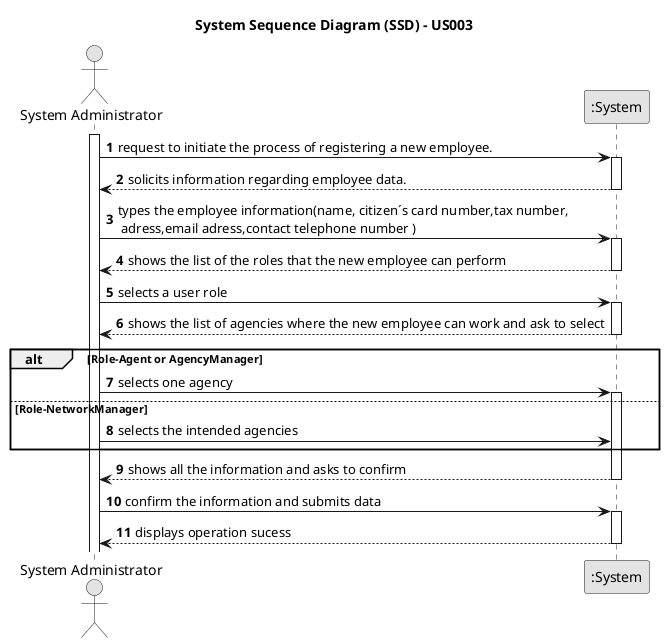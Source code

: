@startuml
skinparam monochrome true
skinparam packageStyle rectangle
skinparam shadowing false

title System Sequence Diagram (SSD) - US003

autonumber

actor "System Administrator" as Employee
participant ":System" as System


activate Employee

    Employee -> System : request to initiate the process of registering a new employee.
    activate System

        System --> Employee : solicits information regarding employee data.
    deactivate System

    Employee -> System : types the employee information(name, citizen´s card number,tax number,\n adress,email adress,contact telephone number )
    activate System

        System --> Employee : shows the list of the roles that the new employee can perform
    deactivate System

    Employee -> System : selects a user role
    activate System


     System --> Employee : shows the list of agencies where the new employee can work and ask to select
    deactivate System





             alt Role-Agent or AgencyManager
             Employee->System: selects one agency
             activate System
             else Role-NetworkManager
             Employee->System: selects the intended agencies

             end

    System --> Employee : shows all the information and asks to confirm
    deactivate System

    Employee -> System : confirm the information and submits data
    activate System

    System --> Employee : displays operation sucess
    deactivate System








@enduml
